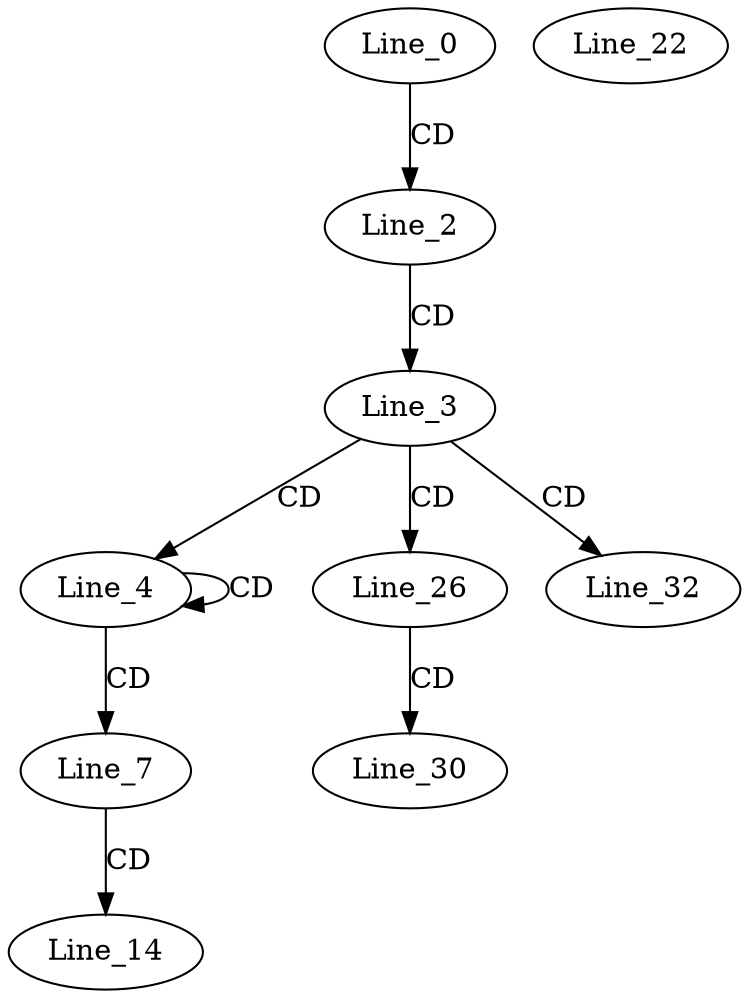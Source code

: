 digraph G {
  Line_0;
  Line_2;
  Line_3;
  Line_4;
  Line_4;
  Line_4;
  Line_7;
  Line_14;
  Line_22;
  Line_26;
  Line_26;
  Line_30;
  Line_32;
  Line_0 -> Line_2 [ label="CD" ];
  Line_2 -> Line_3 [ label="CD" ];
  Line_3 -> Line_4 [ label="CD" ];
  Line_4 -> Line_4 [ label="CD" ];
  Line_4 -> Line_7 [ label="CD" ];
  Line_7 -> Line_14 [ label="CD" ];
  Line_3 -> Line_26 [ label="CD" ];
  Line_26 -> Line_30 [ label="CD" ];
  Line_3 -> Line_32 [ label="CD" ];
}
